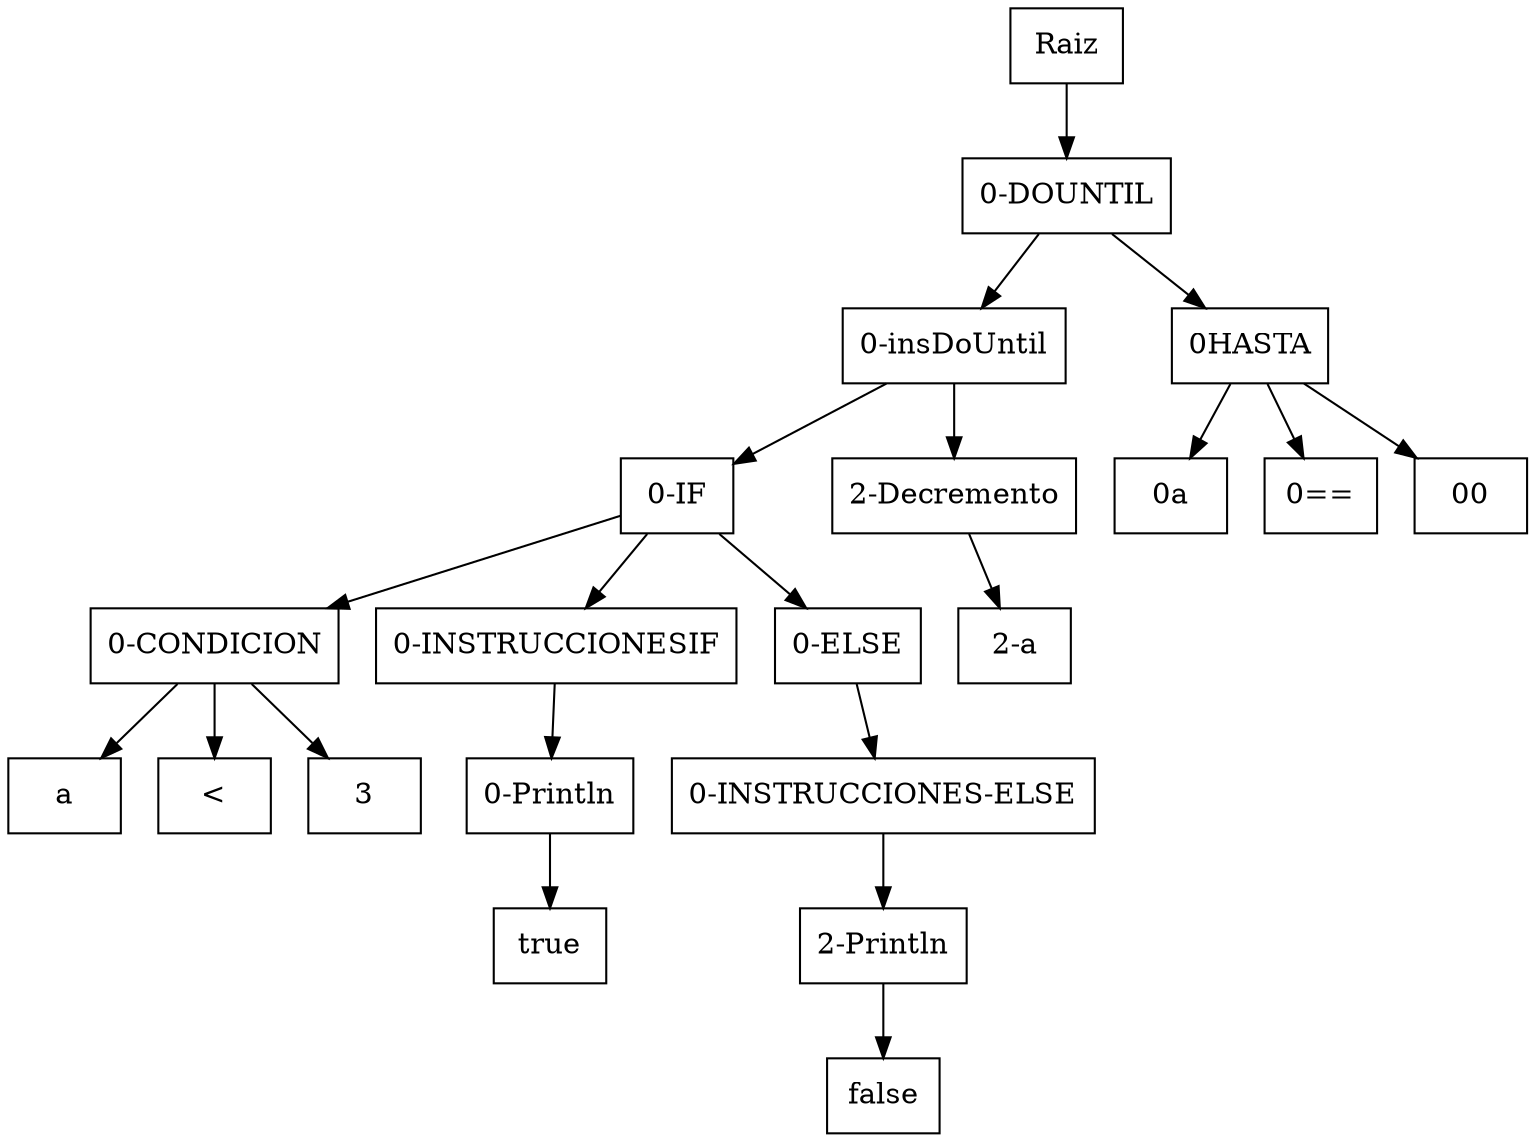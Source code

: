 digraph G{
 graph [ dpi = 200]; 
node0[label = "Raiz" shape="box"];
node0 -> node010
node010[label = "0-DOUNTIL" shape="box"];
node010 -> node01010
node01010[label = "0-insDoUntil" shape="box"];
node01010 -> node0101010
node0101010[label = "0-IF" shape="box"];
node0101010 -> node010101010
node010101010[label = "0-CONDICION" shape="box"];
node010101010 -> node01010101010
node01010101010[label = "a" shape="box"];
node010101010 -> node01010101021
node01010101021[label = "<" shape="box"];
node010101010 -> node01010101032
node01010101032[label = "3" shape="box"];
node0101010 -> node010101021
node010101021[label = "0-INSTRUCCIONESIF" shape="box"];
node010101021 -> node01010102110
node01010102110[label = "0-Println" shape="box"];
node01010102110 -> node0101010211010
node0101010211010[label = "true" shape="box"];
node0101010 -> node010101032
node010101032[label = "0-ELSE" shape="box"];
node010101032 -> node01010103210
node01010103210[label = "0-INSTRUCCIONES-ELSE" shape="box"];
node01010103210 -> node0101010321010
node0101010321010[label = "2-Println" shape="box"];
node0101010321010 -> node010101032101010
node010101032101010[label = "false" shape="box"];
node01010 -> node0101021
node0101021[label = "2-Decremento" shape="box"];
node0101021 -> node010102110
node010102110[label = "2-a" shape="box"];
node010 -> node01021
node01021[label = "0HASTA" shape="box"];
node01021 -> node0102110
node0102110[label = "0a" shape="box"];
node01021 -> node0102121
node0102121[label = "0==" shape="box"];
node01021 -> node0102132
node0102132[label = "00" shape="box"];


}